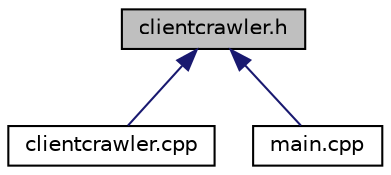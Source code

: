 digraph "clientcrawler.h"
{
  edge [fontname="Helvetica",fontsize="10",labelfontname="Helvetica",labelfontsize="10"];
  node [fontname="Helvetica",fontsize="10",shape=record];
  Node8 [label="clientcrawler.h",height=0.2,width=0.4,color="black", fillcolor="grey75", style="filled", fontcolor="black"];
  Node8 -> Node9 [dir="back",color="midnightblue",fontsize="10",style="solid"];
  Node9 [label="clientcrawler.cpp",height=0.2,width=0.4,color="black", fillcolor="white", style="filled",URL="$clientcrawler_8cpp.html"];
  Node8 -> Node10 [dir="back",color="midnightblue",fontsize="10",style="solid"];
  Node10 [label="main.cpp",height=0.2,width=0.4,color="black", fillcolor="white", style="filled",URL="$main_8cpp.html"];
}
